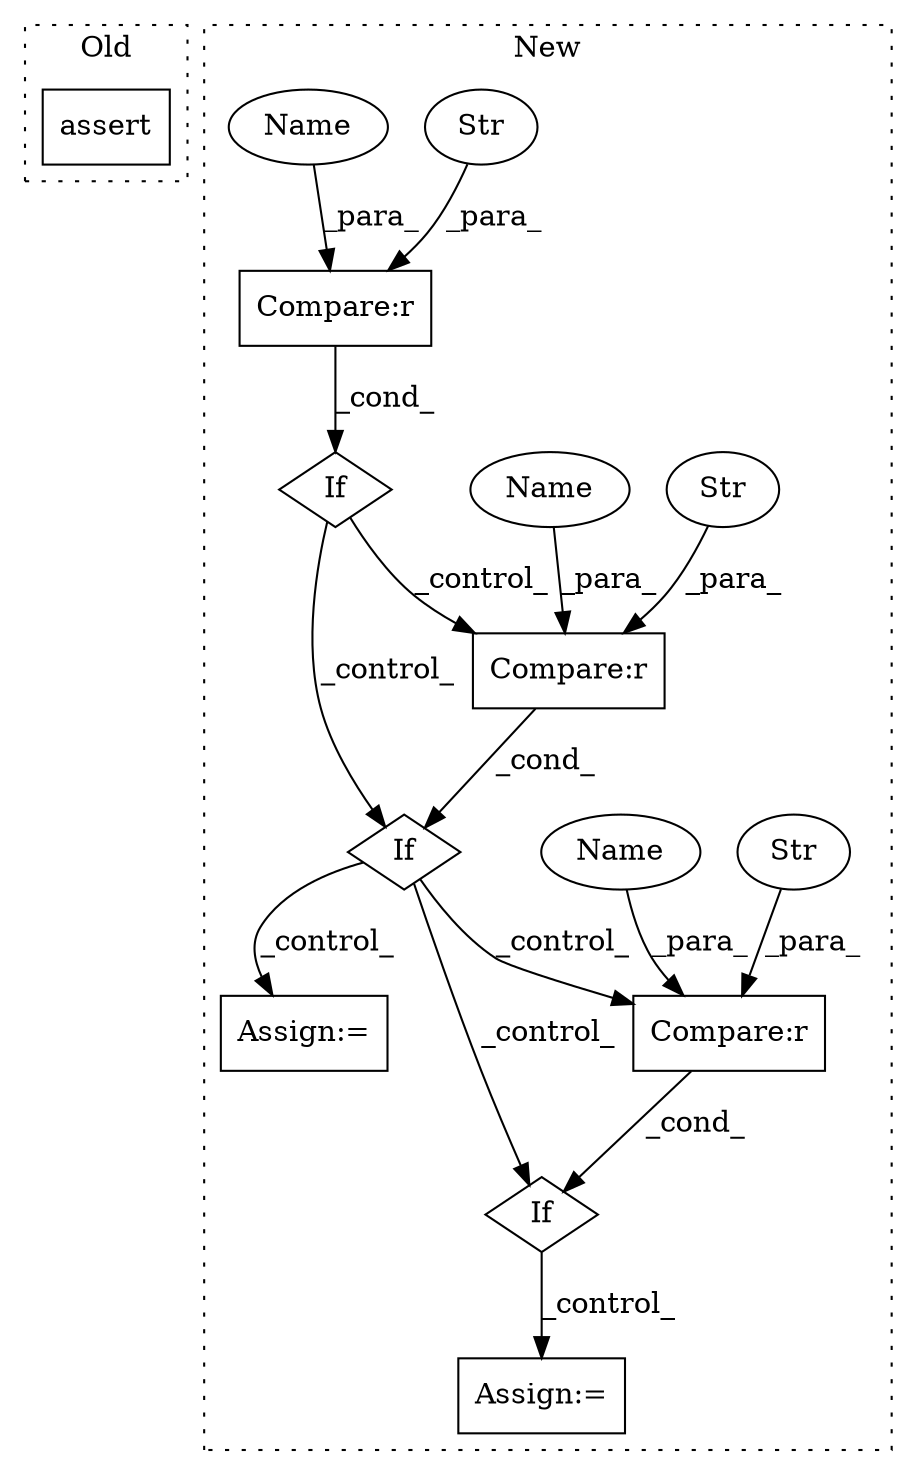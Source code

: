 digraph G {
subgraph cluster0 {
1 [label="assert" a="65" s="2848" l="7" shape="box"];
label = "Old";
style="dotted";
}
subgraph cluster1 {
2 [label="If" a="96" s="2813,2852" l="3,14" shape="diamond"];
3 [label="Compare:r" a="40" s="2835" l="17" shape="box"];
4 [label="Assign:=" a="68" s="2980" l="3" shape="box"];
5 [label="Assign:=" a="68" s="3103" l="3" shape="box"];
6 [label="Str" a="66" s="2849" l="3" shape="ellipse"];
7 [label="If" a="96" s="3035,3073" l="0,14" shape="diamond"];
8 [label="Compare:r" a="40" s="3054" l="19" shape="box"];
9 [label="Str" a="66" s="3068" l="5" shape="ellipse"];
10 [label="If" a="96" s="2913,2950" l="0,14" shape="diamond"];
11 [label="Compare:r" a="40" s="2932" l="18" shape="box"];
12 [label="Str" a="66" s="2946" l="4" shape="ellipse"];
13 [label="Name" a="87" s="3054" l="10" shape="ellipse"];
14 [label="Name" a="87" s="2932" l="10" shape="ellipse"];
15 [label="Name" a="87" s="2835" l="10" shape="ellipse"];
label = "New";
style="dotted";
}
2 -> 11 [label="_control_"];
2 -> 10 [label="_control_"];
3 -> 2 [label="_cond_"];
6 -> 3 [label="_para_"];
7 -> 5 [label="_control_"];
8 -> 7 [label="_cond_"];
9 -> 8 [label="_para_"];
10 -> 4 [label="_control_"];
10 -> 7 [label="_control_"];
10 -> 8 [label="_control_"];
11 -> 10 [label="_cond_"];
12 -> 11 [label="_para_"];
13 -> 8 [label="_para_"];
14 -> 11 [label="_para_"];
15 -> 3 [label="_para_"];
}